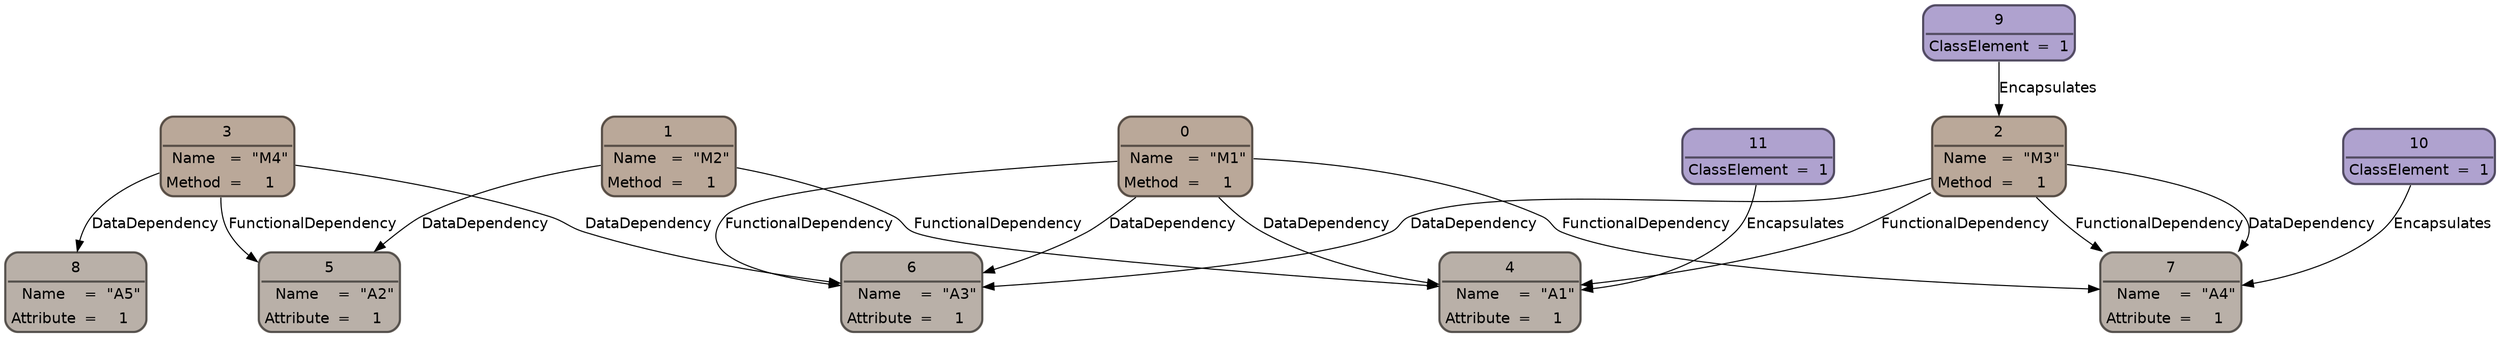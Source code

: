 digraph model {
node [
	style="filled, rounded"
	shape=plain
	pencolor="#00000088"
	fontname="Helvetica"
]
edge [
	labeldistance=3
	fontname="Helvetica"
]
2 -> 4 [
	style=solid
	color=black
	fontcolor=black
	label="FunctionalDependency"]
3 -> 5 [
	style=solid
	color=black
	fontcolor=black
	label="FunctionalDependency"]
1 -> 4 [
	style=solid
	color=black
	fontcolor=black
	label="FunctionalDependency"]
2 -> 7 [
	style=solid
	color=black
	fontcolor=black
	label="FunctionalDependency"]
0 -> 6 [
	style=solid
	color=black
	fontcolor=black
	label="FunctionalDependency"]
0 -> 7 [
	style=solid
	color=black
	fontcolor=black
	label="FunctionalDependency"]
9 -> 2 [
	style=solid
	color=black
	fontcolor=black
	label="Encapsulates"]
11 -> 4 [
	style=solid
	color=black
	fontcolor=black
	label="Encapsulates"]
10 -> 7 [
	style=solid
	color=black
	fontcolor=black
	label="Encapsulates"]
3 -> 6 [
	style=solid
	color=black
	fontcolor=black
	label="DataDependency"]
0 -> 4 [
	style=solid
	color=black
	fontcolor=black
	label="DataDependency"]
1 -> 5 [
	style=solid
	color=black
	fontcolor=black
	label="DataDependency"]
2 -> 6 [
	style=solid
	color=black
	fontcolor=black
	label="DataDependency"]
2 -> 7 [
	style=solid
	color=black
	fontcolor=black
	label="DataDependency"]
3 -> 8 [
	style=solid
	color=black
	fontcolor=black
	label="DataDependency"]
0 -> 6 [
	style=solid
	color=black
	fontcolor=black
	label="DataDependency"]
1 [
	fillcolor="#baa899"
	label=<<TABLE CELLSPACING="0" BORDER="2" CELLBORDER="0" CELLPADDING="4" STYLE="ROUNDED">
		<TR><TD COLSPAN="3" BORDER="2" SIDES="B">1</TD></TR>
		<TR><TD><FONT COLOR="black">Name</FONT></TD><TD><FONT COLOR="black">=</FONT></TD><TD><FONT COLOR="black">"M2"</FONT></TD></TR>
		<TR><TD><FONT COLOR="black">Method</FONT></TD><TD><FONT COLOR="black">=</FONT></TD><TD><FONT COLOR="black">1</FONT></TD></TR>
		</TABLE>>
]
2 [
	fillcolor="#baa899"
	label=<<TABLE CELLSPACING="0" BORDER="2" CELLBORDER="0" CELLPADDING="4" STYLE="ROUNDED">
		<TR><TD COLSPAN="3" BORDER="2" SIDES="B">2</TD></TR>
		<TR><TD><FONT COLOR="black">Name</FONT></TD><TD><FONT COLOR="black">=</FONT></TD><TD><FONT COLOR="black">"M3"</FONT></TD></TR>
		<TR><TD><FONT COLOR="black">Method</FONT></TD><TD><FONT COLOR="black">=</FONT></TD><TD><FONT COLOR="black">1</FONT></TD></TR>
		</TABLE>>
]
3 [
	fillcolor="#baa899"
	label=<<TABLE CELLSPACING="0" BORDER="2" CELLBORDER="0" CELLPADDING="4" STYLE="ROUNDED">
		<TR><TD COLSPAN="3" BORDER="2" SIDES="B">3</TD></TR>
		<TR><TD><FONT COLOR="black">Name</FONT></TD><TD><FONT COLOR="black">=</FONT></TD><TD><FONT COLOR="black">"M4"</FONT></TD></TR>
		<TR><TD><FONT COLOR="black">Method</FONT></TD><TD><FONT COLOR="black">=</FONT></TD><TD><FONT COLOR="black">1</FONT></TD></TR>
		</TABLE>>
]
4 [
	fillcolor="#b9b0a8"
	label=<<TABLE CELLSPACING="0" BORDER="2" CELLBORDER="0" CELLPADDING="4" STYLE="ROUNDED">
		<TR><TD COLSPAN="3" BORDER="2" SIDES="B">4</TD></TR>
		<TR><TD><FONT COLOR="black">Name</FONT></TD><TD><FONT COLOR="black">=</FONT></TD><TD><FONT COLOR="black">"A1"</FONT></TD></TR>
		<TR><TD><FONT COLOR="black">Attribute</FONT></TD><TD><FONT COLOR="black">=</FONT></TD><TD><FONT COLOR="black">1</FONT></TD></TR>
		</TABLE>>
]
5 [
	fillcolor="#b9b0a8"
	label=<<TABLE CELLSPACING="0" BORDER="2" CELLBORDER="0" CELLPADDING="4" STYLE="ROUNDED">
		<TR><TD COLSPAN="3" BORDER="2" SIDES="B">5</TD></TR>
		<TR><TD><FONT COLOR="black">Name</FONT></TD><TD><FONT COLOR="black">=</FONT></TD><TD><FONT COLOR="black">"A2"</FONT></TD></TR>
		<TR><TD><FONT COLOR="black">Attribute</FONT></TD><TD><FONT COLOR="black">=</FONT></TD><TD><FONT COLOR="black">1</FONT></TD></TR>
		</TABLE>>
]
6 [
	fillcolor="#b9b0a8"
	label=<<TABLE CELLSPACING="0" BORDER="2" CELLBORDER="0" CELLPADDING="4" STYLE="ROUNDED">
		<TR><TD COLSPAN="3" BORDER="2" SIDES="B">6</TD></TR>
		<TR><TD><FONT COLOR="black">Name</FONT></TD><TD><FONT COLOR="black">=</FONT></TD><TD><FONT COLOR="black">"A3"</FONT></TD></TR>
		<TR><TD><FONT COLOR="black">Attribute</FONT></TD><TD><FONT COLOR="black">=</FONT></TD><TD><FONT COLOR="black">1</FONT></TD></TR>
		</TABLE>>
]
7 [
	fillcolor="#b9b0a8"
	label=<<TABLE CELLSPACING="0" BORDER="2" CELLBORDER="0" CELLPADDING="4" STYLE="ROUNDED">
		<TR><TD COLSPAN="3" BORDER="2" SIDES="B">7</TD></TR>
		<TR><TD><FONT COLOR="black">Name</FONT></TD><TD><FONT COLOR="black">=</FONT></TD><TD><FONT COLOR="black">"A4"</FONT></TD></TR>
		<TR><TD><FONT COLOR="black">Attribute</FONT></TD><TD><FONT COLOR="black">=</FONT></TD><TD><FONT COLOR="black">1</FONT></TD></TR>
		</TABLE>>
]
8 [
	fillcolor="#b9b0a8"
	label=<<TABLE CELLSPACING="0" BORDER="2" CELLBORDER="0" CELLPADDING="4" STYLE="ROUNDED">
		<TR><TD COLSPAN="3" BORDER="2" SIDES="B">8</TD></TR>
		<TR><TD><FONT COLOR="black">Name</FONT></TD><TD><FONT COLOR="black">=</FONT></TD><TD><FONT COLOR="black">"A5"</FONT></TD></TR>
		<TR><TD><FONT COLOR="black">Attribute</FONT></TD><TD><FONT COLOR="black">=</FONT></TD><TD><FONT COLOR="black">1</FONT></TD></TR>
		</TABLE>>
]
9 [
	fillcolor="#afa2cf"
	label=<<TABLE CELLSPACING="0" BORDER="2" CELLBORDER="0" CELLPADDING="4" STYLE="ROUNDED">
		<TR><TD COLSPAN="3" BORDER="2" SIDES="B">9</TD></TR>
		<TR><TD><FONT COLOR="black">ClassElement</FONT></TD><TD><FONT COLOR="black">=</FONT></TD><TD><FONT COLOR="black">1</FONT></TD></TR>
		</TABLE>>
]
10 [
	fillcolor="#afa2cf"
	label=<<TABLE CELLSPACING="0" BORDER="2" CELLBORDER="0" CELLPADDING="4" STYLE="ROUNDED">
		<TR><TD COLSPAN="3" BORDER="2" SIDES="B">10</TD></TR>
		<TR><TD><FONT COLOR="black">ClassElement</FONT></TD><TD><FONT COLOR="black">=</FONT></TD><TD><FONT COLOR="black">1</FONT></TD></TR>
		</TABLE>>
]
11 [
	fillcolor="#afa2cf"
	label=<<TABLE CELLSPACING="0" BORDER="2" CELLBORDER="0" CELLPADDING="4" STYLE="ROUNDED">
		<TR><TD COLSPAN="3" BORDER="2" SIDES="B">11</TD></TR>
		<TR><TD><FONT COLOR="black">ClassElement</FONT></TD><TD><FONT COLOR="black">=</FONT></TD><TD><FONT COLOR="black">1</FONT></TD></TR>
		</TABLE>>
]
0 [
	fillcolor="#baa899"
	label=<<TABLE CELLSPACING="0" BORDER="2" CELLBORDER="0" CELLPADDING="4" STYLE="ROUNDED">
		<TR><TD COLSPAN="3" BORDER="2" SIDES="B">0</TD></TR>
		<TR><TD><FONT COLOR="black">Name</FONT></TD><TD><FONT COLOR="black">=</FONT></TD><TD><FONT COLOR="black">"M1"</FONT></TD></TR>
		<TR><TD><FONT COLOR="black">Method</FONT></TD><TD><FONT COLOR="black">=</FONT></TD><TD><FONT COLOR="black">1</FONT></TD></TR>
		</TABLE>>
]
}